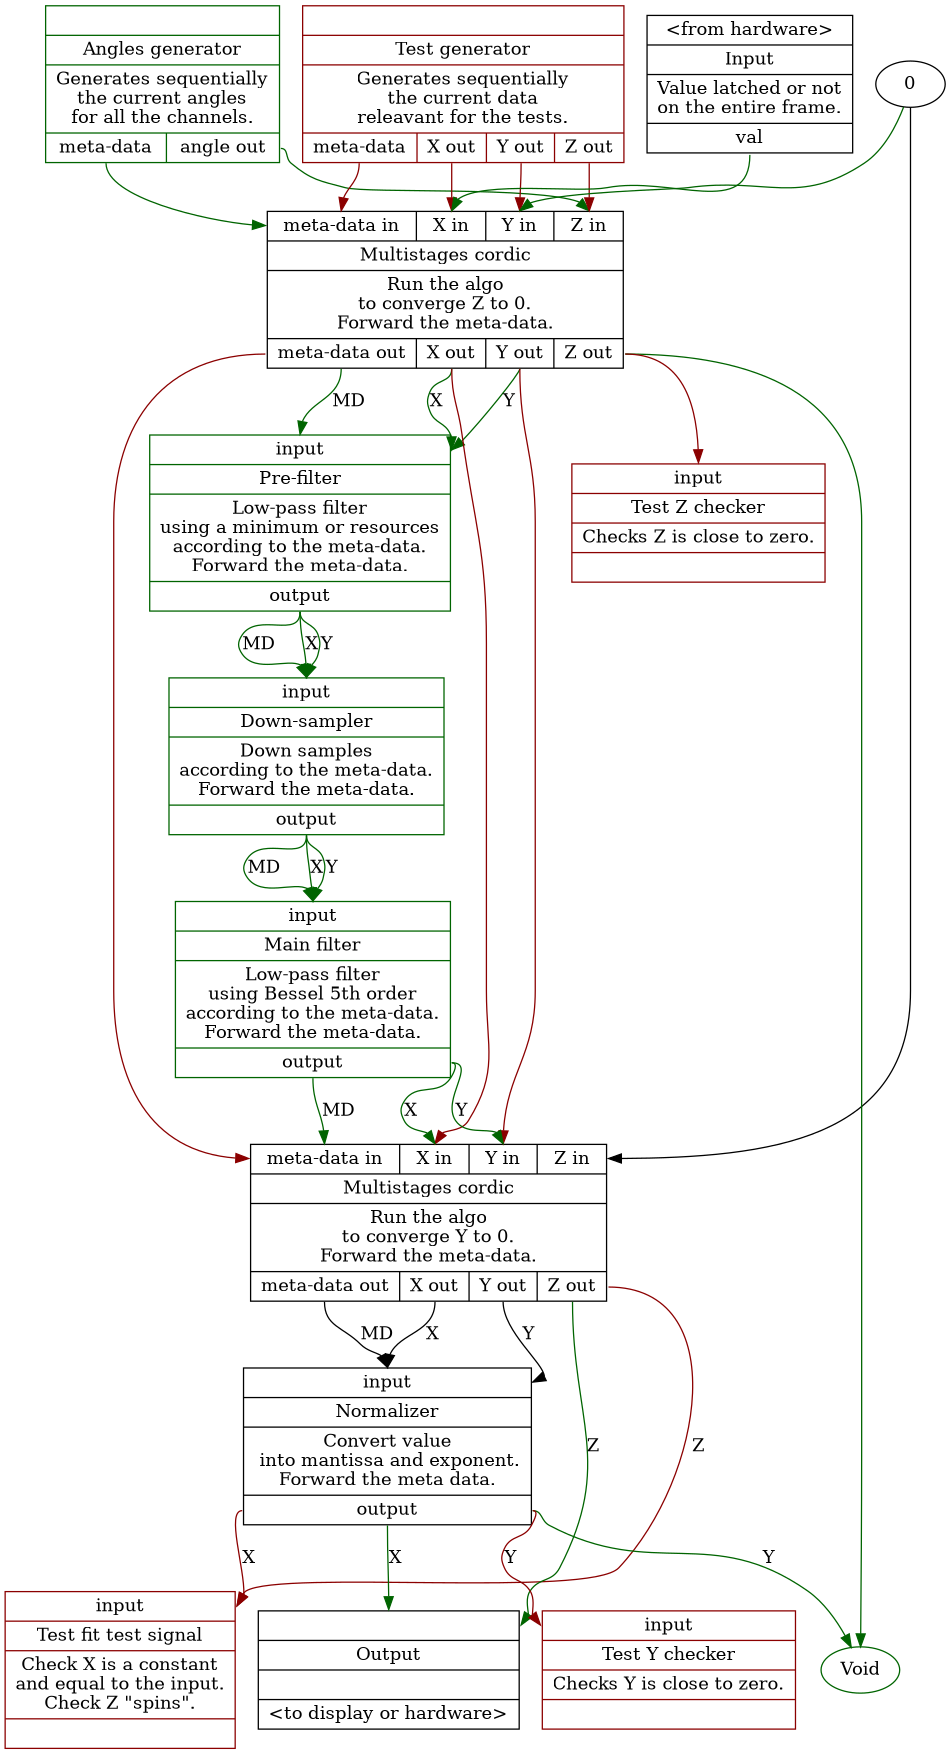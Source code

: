digraph g {
size="8.267,11.7";
margin=0;
node [ shape=record ];
newrank = true;
angles_generator_run [
label = "{|Angles generator|Generates sequentially\nthe current angles\nfor all the channels.|{<f1>meta-data|<f2>angle out}}";
color="darkgreen";
];
test_generator [
label = "{|Test generator|Generates sequentially\nthe current data\nreleavant for the tests.|{<f1>meta-data|<f2>X out|<f3>Y out|<f4>Z out}}";
color="darkred";
];
input_val [
label = "{\<from hardware\>|Input|Value latched or not\non the entire frame.|<f1>val}"];
color="darkgreen";
zero_gene [
label = "0";
shape="ellipse";
];
cordic_RZ_2_XY [
label = "{{<f1>meta-data in|<f2>X in|<f3>Y in|<f4>Z in}|Multistages cordic|Run the algo\nto converge Z to 0.\nForward the meta-data.|{<f5>meta-data out|<f6>X out|<f7>Y out|<f8>Z out}}";
];
"angles_generator_run":f1 -> "cordic_RZ_2_XY":f1 [ color = "darkgreen" ];
"angles_generator_run":f2 -> "cordic_RZ_2_XY":f4 [ color = "darkgreen" ];
"input_val":f1 -> "cordic_RZ_2_XY":f2 [ color = "darkgreen" ];
"zero_gene" -> "cordic_RZ_2_XY":f3 [ color = "darkgreen" ];
"test_generator":f1 -> "cordic_RZ_2_XY":f1 [ color = "darkred" ];
"test_generator":f2 -> "cordic_RZ_2_XY":f2 [ color = "darkred" ];
"test_generator":f3 -> "cordic_RZ_2_XY":f3 [ color = "darkred" ];
"test_generator":f4 -> "cordic_RZ_2_XY":f4 [ color = "darkred" ];
pre_filter [
label = "{<f1>input|Pre-filter|Low-pass filter\nusing a minimum or resources\naccording to the meta-data.\nForward the meta-data.|<f2>output}";
color = "darkgreen";
];
void_run  [
label = "Void";
shape = "ellipse";
color = "darkgreen";
];
test_Z_checker [
label = "{<f1>input|Test Z checker|Checks Z is close to zero.|}";
color = "darkred";
];
"cordic_RZ_2_XY":f5 -> "pre_filter":f1 [ label = "MD"; color = "darkgreen" ];
"cordic_RZ_2_XY":f6 -> "pre_filter":f1 [ label = "X" ; color = "darkgreen" ];
"cordic_RZ_2_XY":f7 -> "pre_filter":f1 [ label = "Y" ; color = "darkgreen" ];
"cordic_RZ_2_XY":f8 -> "void_run" [ color = darkgreen ];
"cordic_RZ_2_XY":f8 -> "test_Z_checker":f1 [ color = darkred ];
downsampler [
label = "{<f1>input|Down-sampler|Down samples\naccording to the meta-data.\nForward the meta-data.|<f2>output}";
color = "darkgreen";
];
"pre_filter":f2 -> "downsampler":f1 [ label = "MD" ; color = "darkgreen" ];
"pre_filter":f2 -> "downsampler":f1 [ label = "X" ; color = "darkgreen" ];
"pre_filter":f2 -> "downsampler":f1 [ label = "Y" ; color = "darkgreen" ];
main_filter [
label = "{<f1>input|Main filter|Low-pass filter\nusing Bessel 5th order\naccording to the meta-data.\nForward the meta-data.|<f2>output}";
color = "darkgreen";
]
"downsampler":f2 -> "main_filter":f1 [ label = "MD" ; color = "darkgreen" ];
"downsampler":f2 -> "main_filter":f1 [ label = "X" ; color = "darkgreen" ];
"downsampler":f2 -> "main_filter":f1 [ label = "Y" ; color = "darkgreen" ];
cordic_XY_2_RZ [
label = "{{<f1>meta-data in|<f2>X in|<f3>Y in|<f4>Z in}|Multistages cordic|Run the algo\nto converge Y to 0.\nForward the meta-data.|{<f5>meta-data out|<f6>X out|<f7>Y out|<f8>Z out}}";
];
"main_filter":f2 -> "cordic_XY_2_RZ":f1 [ label = "MD" ; color = "darkgreen" ];
"main_filter":f2 -> "cordic_XY_2_RZ":f2 [ label = "X" ; color = "darkgreen" ];
"main_filter":f2 -> "cordic_XY_2_RZ":f3 [ label = "Y" ; color = "darkgreen" ];
"zero_gene" -> "cordic_XY_2_RZ":f4;
"cordic_RZ_2_XY":f5 -> "cordic_XY_2_RZ":f1 [ color = "darkred" ];
"cordic_RZ_2_XY":f6 -> "cordic_XY_2_RZ":f2 [ color = "darkred" ];
"cordic_RZ_2_XY":f7 -> "cordic_XY_2_RZ":f3 [ color = "darkred" ];
normalizer [
label = "{<f1>input|Normalizer|Convert value\n into mantissa and exponent.\nForward the meta data.|<f2>output}";
];
"cordic_XY_2_RZ":f5 -> "normalizer":f1 [ label = "MD" ];
"cordic_XY_2_RZ":f6 -> "normalizer":f1 [ label = "X" ];
"cordic_XY_2_RZ":f7 -> "normalizer":f1 [ label = "Y" ];
test_Y_checker [
label = "{<f1>input|Test Y checker|Checks Y is close to zero.|}";
color = "darkred";
];
test_fit_test_signal [
label = "{<f1>input|Test fit test signal|Check X is a constant\nand equal to the input.\nCheck Z \"spins\".|}";
color = "darkred";
];
output_data [
label = "{<f1>|Output||\<to display or hardware\>}"];
color="darkgreen";
"normalizer":f2 -> "void_run" [ label = "Y"; color = "darkgreen" ];
"normalizer":f2 -> "test_Y_checker":f1 [ label = "Y"; color = "darkred" ];
"normalizer":f2 -> "output_data":f1 [ label = "X"; color = "darkgreen" ];
"cordic_XY_2_RZ":f8 -> "output_data":f1 [ label = "Z"; color = "darkgreen" ];
"normalizer":f2 -> "test_fit_test_signal":f1 [ label = "X"; color = "darkred" ];
"cordic_XY_2_RZ":f8 -> "test_fit_test_signal":f1 [ label = "Z"; color = "darkred" ];

}